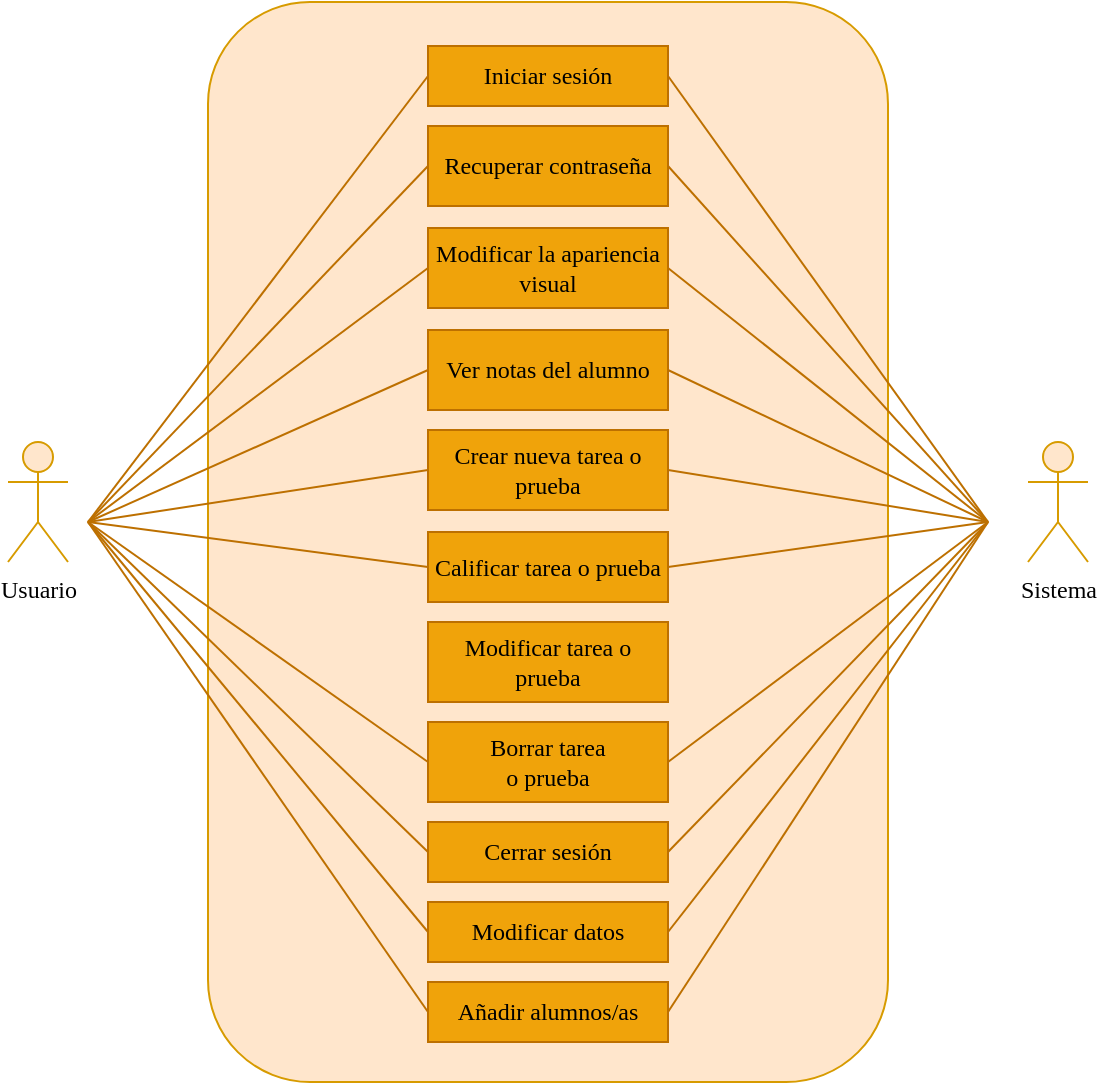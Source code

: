 <mxfile version="14.8.0" type="device"><diagram name="Page-1" id="13e1069c-82ec-6db2-03f1-153e76fe0fe0"><mxGraphModel dx="777" dy="444" grid="1" gridSize="10" guides="1" tooltips="1" connect="1" arrows="1" fold="1" page="1" pageScale="1" pageWidth="1100" pageHeight="850" background="none" math="0" shadow="0"><root><mxCell id="0"/><mxCell id="1" parent="0"/><mxCell id="29PmDWqIHb_t-shHqbmg-198" value="" style="rounded=1;whiteSpace=wrap;html=1;fontFamily=Verdana;fontSize=12;fillColor=#ffe6cc;strokeColor=#d79b00;" vertex="1" parent="1"><mxGeometry x="320" width="340" height="540" as="geometry"/></mxCell><mxCell id="29PmDWqIHb_t-shHqbmg-199" value="Usuario" style="shape=umlActor;verticalLabelPosition=bottom;verticalAlign=top;html=1;outlineConnect=0;fontFamily=Verdana;fontSize=12;fillColor=#ffe6cc;strokeColor=#d79b00;" vertex="1" parent="1"><mxGeometry x="220" y="220" width="30" height="60" as="geometry"/></mxCell><mxCell id="29PmDWqIHb_t-shHqbmg-201" value="Sistema" style="shape=umlActor;verticalLabelPosition=bottom;verticalAlign=top;html=1;outlineConnect=0;fontFamily=Verdana;fontSize=12;fillColor=#ffe6cc;strokeColor=#d79b00;" vertex="1" parent="1"><mxGeometry x="730" y="220" width="30" height="60" as="geometry"/></mxCell><mxCell id="29PmDWqIHb_t-shHqbmg-206" value="Calificar tarea o prueba" style="rounded=0;whiteSpace=wrap;html=1;fontFamily=Verdana;fontSize=12;fillColor=#f0a30a;strokeColor=#BD7000;fontColor=#000000;" vertex="1" parent="1"><mxGeometry x="430" y="265" width="120" height="35" as="geometry"/></mxCell><mxCell id="29PmDWqIHb_t-shHqbmg-207" value="Borrar tarea&lt;br&gt;o prueba" style="rounded=0;whiteSpace=wrap;html=1;fontFamily=Verdana;fontSize=12;fillColor=#f0a30a;strokeColor=#BD7000;fontColor=#000000;" vertex="1" parent="1"><mxGeometry x="430" y="360" width="120" height="40" as="geometry"/></mxCell><mxCell id="29PmDWqIHb_t-shHqbmg-208" value="Iniciar sesión" style="rounded=0;whiteSpace=wrap;html=1;fontFamily=Verdana;fontSize=12;fillColor=#f0a30a;strokeColor=#BD7000;fontColor=#000000;" vertex="1" parent="1"><mxGeometry x="430" y="22" width="120" height="30" as="geometry"/></mxCell><mxCell id="29PmDWqIHb_t-shHqbmg-209" value="Recuperar contraseña" style="rounded=0;whiteSpace=wrap;html=1;fontFamily=Verdana;fontSize=12;fillColor=#f0a30a;strokeColor=#BD7000;fontColor=#000000;" vertex="1" parent="1"><mxGeometry x="430" y="62" width="120" height="40" as="geometry"/></mxCell><mxCell id="29PmDWqIHb_t-shHqbmg-210" value="Ver notas del alumno" style="rounded=0;whiteSpace=wrap;html=1;fontFamily=Verdana;fontSize=12;fillColor=#f0a30a;strokeColor=#BD7000;fontColor=#000000;" vertex="1" parent="1"><mxGeometry x="430" y="164" width="120" height="40" as="geometry"/></mxCell><mxCell id="29PmDWqIHb_t-shHqbmg-211" value="Crear nueva tarea o prueba" style="rounded=0;whiteSpace=wrap;html=1;fontFamily=Verdana;fontSize=12;fillColor=#f0a30a;strokeColor=#BD7000;fontColor=#000000;" vertex="1" parent="1"><mxGeometry x="430" y="214" width="120" height="40" as="geometry"/></mxCell><mxCell id="29PmDWqIHb_t-shHqbmg-212" value="Cerrar sesión" style="rounded=0;whiteSpace=wrap;html=1;fontFamily=Verdana;fontSize=12;fillColor=#f0a30a;strokeColor=#BD7000;fontColor=#000000;" vertex="1" parent="1"><mxGeometry x="430" y="410" width="120" height="30" as="geometry"/></mxCell><mxCell id="29PmDWqIHb_t-shHqbmg-213" value="Modificar datos" style="rounded=0;whiteSpace=wrap;html=1;fontFamily=Verdana;fontSize=12;fillColor=#f0a30a;strokeColor=#BD7000;fontColor=#000000;" vertex="1" parent="1"><mxGeometry x="430" y="450" width="120" height="30" as="geometry"/></mxCell><mxCell id="29PmDWqIHb_t-shHqbmg-214" value="Añadir alumnos/as" style="rounded=0;whiteSpace=wrap;html=1;fontFamily=Verdana;fontSize=12;fillColor=#f0a30a;strokeColor=#BD7000;fontColor=#000000;" vertex="1" parent="1"><mxGeometry x="430" y="490" width="120" height="30" as="geometry"/></mxCell><mxCell id="29PmDWqIHb_t-shHqbmg-228" value="" style="endArrow=none;html=1;labelBackgroundColor=none;fontFamily=Verdana;fontSize=12;verticalAlign=bottom;entryX=0;entryY=0.5;entryDx=0;entryDy=0;fillColor=#f0a30a;strokeColor=#BD7000;" edge="1" parent="1" target="29PmDWqIHb_t-shHqbmg-208"><mxGeometry width="50" height="50" relative="1" as="geometry"><mxPoint x="260" y="260" as="sourcePoint"/><mxPoint x="450" y="250" as="targetPoint"/></mxGeometry></mxCell><mxCell id="29PmDWqIHb_t-shHqbmg-230" value="" style="endArrow=none;html=1;labelBackgroundColor=none;fontFamily=Verdana;fontSize=12;verticalAlign=bottom;entryX=0;entryY=0.5;entryDx=0;entryDy=0;fillColor=#f0a30a;strokeColor=#BD7000;" edge="1" parent="1" target="29PmDWqIHb_t-shHqbmg-209"><mxGeometry width="50" height="50" relative="1" as="geometry"><mxPoint x="260" y="260" as="sourcePoint"/><mxPoint x="450" y="250" as="targetPoint"/></mxGeometry></mxCell><mxCell id="29PmDWqIHb_t-shHqbmg-231" value="" style="endArrow=none;html=1;labelBackgroundColor=none;fontFamily=Verdana;fontSize=12;verticalAlign=bottom;entryX=0;entryY=0.5;entryDx=0;entryDy=0;fillColor=#f0a30a;strokeColor=#BD7000;" edge="1" parent="1" target="29PmDWqIHb_t-shHqbmg-210"><mxGeometry width="50" height="50" relative="1" as="geometry"><mxPoint x="260" y="260" as="sourcePoint"/><mxPoint x="440" y="130" as="targetPoint"/></mxGeometry></mxCell><mxCell id="29PmDWqIHb_t-shHqbmg-232" value="" style="endArrow=none;html=1;labelBackgroundColor=none;fontFamily=Verdana;fontSize=12;verticalAlign=bottom;entryX=0;entryY=0.5;entryDx=0;entryDy=0;fillColor=#f0a30a;strokeColor=#BD7000;" edge="1" parent="1" target="29PmDWqIHb_t-shHqbmg-211"><mxGeometry width="50" height="50" relative="1" as="geometry"><mxPoint x="260" y="260" as="sourcePoint"/><mxPoint x="450" y="140" as="targetPoint"/></mxGeometry></mxCell><mxCell id="29PmDWqIHb_t-shHqbmg-233" value="" style="endArrow=none;html=1;labelBackgroundColor=none;fontFamily=Verdana;fontSize=12;verticalAlign=bottom;entryX=0;entryY=0.5;entryDx=0;entryDy=0;fillColor=#f0a30a;strokeColor=#BD7000;" edge="1" parent="1" target="29PmDWqIHb_t-shHqbmg-206"><mxGeometry width="50" height="50" relative="1" as="geometry"><mxPoint x="260" y="260" as="sourcePoint"/><mxPoint x="460" y="150" as="targetPoint"/></mxGeometry></mxCell><mxCell id="29PmDWqIHb_t-shHqbmg-234" value="" style="endArrow=none;html=1;labelBackgroundColor=none;fontFamily=Verdana;fontSize=12;verticalAlign=bottom;entryX=0;entryY=0.5;entryDx=0;entryDy=0;fillColor=#f0a30a;strokeColor=#BD7000;" edge="1" parent="1" target="29PmDWqIHb_t-shHqbmg-207"><mxGeometry width="50" height="50" relative="1" as="geometry"><mxPoint x="260" y="260" as="sourcePoint"/><mxPoint x="470" y="160" as="targetPoint"/></mxGeometry></mxCell><mxCell id="29PmDWqIHb_t-shHqbmg-235" value="" style="endArrow=none;html=1;labelBackgroundColor=none;fontFamily=Verdana;fontSize=12;verticalAlign=bottom;entryX=0;entryY=0.5;entryDx=0;entryDy=0;fillColor=#f0a30a;strokeColor=#BD7000;" edge="1" parent="1" target="29PmDWqIHb_t-shHqbmg-212"><mxGeometry width="50" height="50" relative="1" as="geometry"><mxPoint x="260" y="260" as="sourcePoint"/><mxPoint x="480" y="170" as="targetPoint"/></mxGeometry></mxCell><mxCell id="29PmDWqIHb_t-shHqbmg-236" value="" style="endArrow=none;html=1;labelBackgroundColor=none;fontFamily=Verdana;fontSize=12;verticalAlign=bottom;entryX=0;entryY=0.5;entryDx=0;entryDy=0;fillColor=#f0a30a;strokeColor=#BD7000;" edge="1" parent="1" target="29PmDWqIHb_t-shHqbmg-213"><mxGeometry width="50" height="50" relative="1" as="geometry"><mxPoint x="260" y="260" as="sourcePoint"/><mxPoint x="490" y="180" as="targetPoint"/></mxGeometry></mxCell><mxCell id="29PmDWqIHb_t-shHqbmg-237" value="" style="endArrow=none;html=1;labelBackgroundColor=none;fontFamily=Verdana;fontSize=12;verticalAlign=bottom;entryX=0;entryY=0.5;entryDx=0;entryDy=0;fillColor=#f0a30a;strokeColor=#BD7000;" edge="1" parent="1" target="29PmDWqIHb_t-shHqbmg-214"><mxGeometry width="50" height="50" relative="1" as="geometry"><mxPoint x="260" y="260" as="sourcePoint"/><mxPoint x="500" y="190" as="targetPoint"/></mxGeometry></mxCell><mxCell id="29PmDWqIHb_t-shHqbmg-238" value="" style="endArrow=none;html=1;labelBackgroundColor=none;fontFamily=Verdana;fontSize=12;verticalAlign=bottom;entryX=1;entryY=0.5;entryDx=0;entryDy=0;fillColor=#f0a30a;strokeColor=#BD7000;" edge="1" parent="1" target="29PmDWqIHb_t-shHqbmg-208"><mxGeometry width="50" height="50" relative="1" as="geometry"><mxPoint x="710" y="260" as="sourcePoint"/><mxPoint x="740" y="65" as="targetPoint"/></mxGeometry></mxCell><mxCell id="29PmDWqIHb_t-shHqbmg-239" value="" style="endArrow=none;html=1;labelBackgroundColor=none;fontFamily=Verdana;fontSize=12;verticalAlign=bottom;entryX=1;entryY=0.5;entryDx=0;entryDy=0;fillColor=#f0a30a;strokeColor=#BD7000;" edge="1" parent="1" target="29PmDWqIHb_t-shHqbmg-209"><mxGeometry width="50" height="50" relative="1" as="geometry"><mxPoint x="710" y="260" as="sourcePoint"/><mxPoint x="740" y="110" as="targetPoint"/></mxGeometry></mxCell><mxCell id="29PmDWqIHb_t-shHqbmg-240" value="" style="endArrow=none;html=1;labelBackgroundColor=none;fontFamily=Verdana;fontSize=12;verticalAlign=bottom;entryX=1;entryY=0.5;entryDx=0;entryDy=0;fillColor=#f0a30a;strokeColor=#BD7000;" edge="1" parent="1" target="29PmDWqIHb_t-shHqbmg-210"><mxGeometry width="50" height="50" relative="1" as="geometry"><mxPoint x="710" y="260" as="sourcePoint"/><mxPoint x="740" y="160" as="targetPoint"/></mxGeometry></mxCell><mxCell id="29PmDWqIHb_t-shHqbmg-241" value="" style="endArrow=none;html=1;labelBackgroundColor=none;fontFamily=Verdana;fontSize=12;verticalAlign=bottom;entryX=1;entryY=0.5;entryDx=0;entryDy=0;fillColor=#f0a30a;strokeColor=#BD7000;" edge="1" parent="1" target="29PmDWqIHb_t-shHqbmg-211"><mxGeometry width="50" height="50" relative="1" as="geometry"><mxPoint x="710" y="260" as="sourcePoint"/><mxPoint x="740" y="210" as="targetPoint"/></mxGeometry></mxCell><mxCell id="29PmDWqIHb_t-shHqbmg-242" value="" style="endArrow=none;html=1;labelBackgroundColor=none;fontFamily=Verdana;fontSize=12;verticalAlign=bottom;entryX=1;entryY=0.5;entryDx=0;entryDy=0;fillColor=#f0a30a;strokeColor=#BD7000;" edge="1" parent="1" target="29PmDWqIHb_t-shHqbmg-206"><mxGeometry width="50" height="50" relative="1" as="geometry"><mxPoint x="710" y="260" as="sourcePoint"/><mxPoint x="740" y="257.5" as="targetPoint"/></mxGeometry></mxCell><mxCell id="29PmDWqIHb_t-shHqbmg-243" value="" style="endArrow=none;html=1;labelBackgroundColor=none;fontFamily=Verdana;fontSize=12;verticalAlign=bottom;entryX=1;entryY=0.5;entryDx=0;entryDy=0;fillColor=#f0a30a;strokeColor=#BD7000;" edge="1" parent="1" target="29PmDWqIHb_t-shHqbmg-207"><mxGeometry width="50" height="50" relative="1" as="geometry"><mxPoint x="710" y="260" as="sourcePoint"/><mxPoint x="740" y="310" as="targetPoint"/></mxGeometry></mxCell><mxCell id="29PmDWqIHb_t-shHqbmg-244" value="" style="endArrow=none;html=1;labelBackgroundColor=none;fontFamily=Verdana;fontSize=12;verticalAlign=bottom;entryX=1;entryY=0.5;entryDx=0;entryDy=0;fillColor=#f0a30a;strokeColor=#BD7000;" edge="1" parent="1" target="29PmDWqIHb_t-shHqbmg-212"><mxGeometry width="50" height="50" relative="1" as="geometry"><mxPoint x="710" y="260" as="sourcePoint"/><mxPoint x="740" y="355" as="targetPoint"/></mxGeometry></mxCell><mxCell id="29PmDWqIHb_t-shHqbmg-245" value="" style="endArrow=none;html=1;labelBackgroundColor=none;fontFamily=Verdana;fontSize=12;verticalAlign=bottom;entryX=1;entryY=0.5;entryDx=0;entryDy=0;fillColor=#f0a30a;strokeColor=#BD7000;" edge="1" parent="1" target="29PmDWqIHb_t-shHqbmg-213"><mxGeometry width="50" height="50" relative="1" as="geometry"><mxPoint x="710" y="260" as="sourcePoint"/><mxPoint x="740" y="395" as="targetPoint"/></mxGeometry></mxCell><mxCell id="29PmDWqIHb_t-shHqbmg-246" value="" style="endArrow=none;html=1;labelBackgroundColor=none;fontFamily=Verdana;fontSize=12;verticalAlign=bottom;entryX=1;entryY=0.5;entryDx=0;entryDy=0;fillColor=#f0a30a;strokeColor=#BD7000;" edge="1" parent="1" target="29PmDWqIHb_t-shHqbmg-214"><mxGeometry width="50" height="50" relative="1" as="geometry"><mxPoint x="710" y="260" as="sourcePoint"/><mxPoint x="740" y="435" as="targetPoint"/></mxGeometry></mxCell><mxCell id="29PmDWqIHb_t-shHqbmg-247" value="Modificar la apariencia visual" style="rounded=0;whiteSpace=wrap;html=1;fontFamily=Verdana;fontSize=12;fillColor=#f0a30a;strokeColor=#BD7000;fontColor=#000000;" vertex="1" parent="1"><mxGeometry x="430" y="113" width="120" height="40" as="geometry"/></mxCell><mxCell id="29PmDWqIHb_t-shHqbmg-248" value="" style="endArrow=none;html=1;labelBackgroundColor=none;fontFamily=Verdana;fontSize=12;verticalAlign=bottom;entryX=0;entryY=0.5;entryDx=0;entryDy=0;fillColor=#f0a30a;strokeColor=#BD7000;" edge="1" parent="1" target="29PmDWqIHb_t-shHqbmg-247"><mxGeometry width="50" height="50" relative="1" as="geometry"><mxPoint x="260" y="260" as="sourcePoint"/><mxPoint x="440" y="110" as="targetPoint"/></mxGeometry></mxCell><mxCell id="29PmDWqIHb_t-shHqbmg-249" value="" style="endArrow=none;html=1;labelBackgroundColor=none;fontFamily=Verdana;fontSize=12;verticalAlign=bottom;entryX=1;entryY=0.5;entryDx=0;entryDy=0;fillColor=#f0a30a;strokeColor=#BD7000;" edge="1" parent="1" target="29PmDWqIHb_t-shHqbmg-247"><mxGeometry width="50" height="50" relative="1" as="geometry"><mxPoint x="710" y="260" as="sourcePoint"/><mxPoint x="450" y="120" as="targetPoint"/></mxGeometry></mxCell><mxCell id="29PmDWqIHb_t-shHqbmg-265" value="Modificar tarea o prueba" style="rounded=0;whiteSpace=wrap;html=1;fontFamily=Verdana;fontSize=12;fillColor=#f0a30a;strokeColor=#BD7000;fontColor=#000000;" vertex="1" parent="1"><mxGeometry x="430" y="310" width="120" height="40" as="geometry"/></mxCell></root></mxGraphModel></diagram></mxfile>